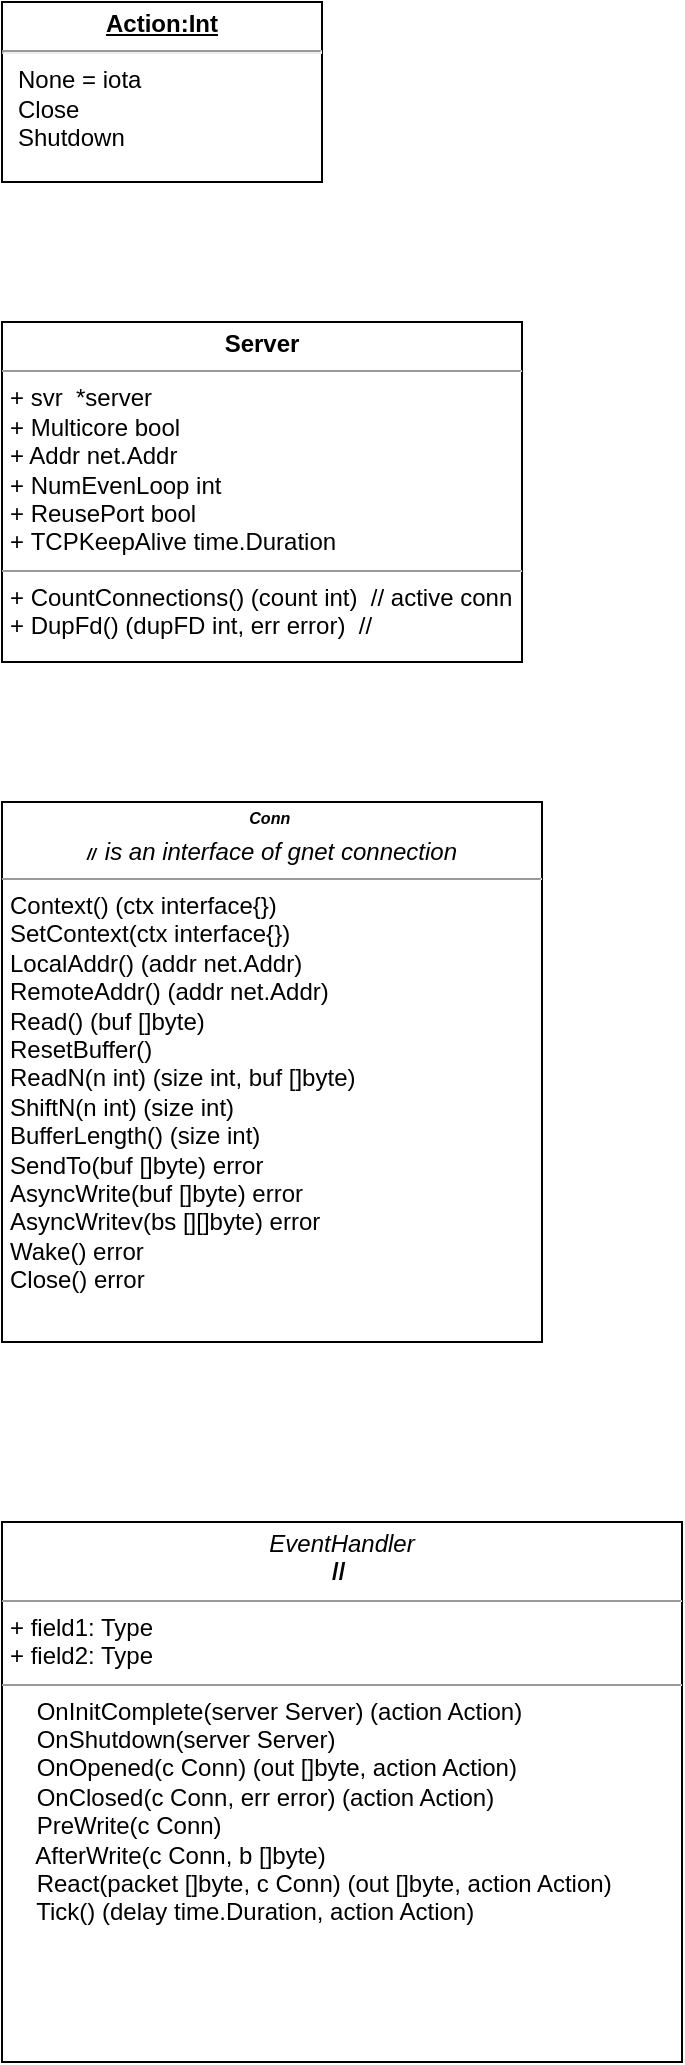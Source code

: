 <mxfile version="21.6.7" type="github">
  <diagram name="第 1 页" id="_s3Vy_xH6mA03k1N-w7L">
    <mxGraphModel dx="2027" dy="1135" grid="1" gridSize="10" guides="1" tooltips="1" connect="1" arrows="1" fold="1" page="1" pageScale="1" pageWidth="827" pageHeight="1169" math="0" shadow="0">
      <root>
        <mxCell id="0" />
        <mxCell id="1" parent="0" />
        <mxCell id="7dq6yg26-4eVo-DLa-nd-7" value="&lt;p style=&quot;margin:0px;margin-top:4px;text-align:center;text-decoration:underline;&quot;&gt;&lt;b&gt;Action:Int&lt;/b&gt;&lt;/p&gt;&lt;hr&gt;&lt;p style=&quot;margin:0px;margin-left:8px;&quot;&gt;None = iota&lt;br&gt;Close&lt;br&gt;Shutdown&lt;/p&gt;" style="verticalAlign=top;align=left;overflow=fill;fontSize=12;fontFamily=Helvetica;html=1;whiteSpace=wrap;" vertex="1" parent="1">
          <mxGeometry x="140" y="30" width="160" height="90" as="geometry" />
        </mxCell>
        <mxCell id="7dq6yg26-4eVo-DLa-nd-14" value="&lt;p style=&quot;margin:0px;margin-top:4px;text-align:center;&quot;&gt;&lt;b&gt;Server&lt;/b&gt;&lt;/p&gt;&lt;hr size=&quot;1&quot;&gt;&lt;p style=&quot;margin:0px;margin-left:4px;&quot;&gt;+&amp;nbsp;svr&amp;nbsp; *server&lt;/p&gt;&lt;p style=&quot;margin:0px;margin-left:4px;&quot;&gt;+ Multicore bool&lt;/p&gt;&lt;p style=&quot;margin:0px;margin-left:4px;&quot;&gt;+ Addr net.Addr&lt;/p&gt;&lt;p style=&quot;margin:0px;margin-left:4px;&quot;&gt;+ NumEvenLoop int&lt;/p&gt;&lt;p style=&quot;margin:0px;margin-left:4px;&quot;&gt;+ ReusePort bool&lt;/p&gt;&lt;p style=&quot;margin:0px;margin-left:4px;&quot;&gt;+&amp;nbsp;TCPKeepAlive time.Duration&lt;/p&gt;&lt;hr size=&quot;1&quot;&gt;&lt;p style=&quot;margin:0px;margin-left:4px;&quot;&gt;+ CountConnections()&amp;nbsp;(count int)&amp;nbsp; // active conn&lt;/p&gt;&lt;p style=&quot;margin:0px;margin-left:4px;&quot;&gt;+ DupFd() (dupFD int, err error)&amp;nbsp; //&amp;nbsp;&lt;br&gt;&lt;/p&gt;" style="verticalAlign=top;align=left;overflow=fill;fontSize=12;fontFamily=Helvetica;html=1;whiteSpace=wrap;" vertex="1" parent="1">
          <mxGeometry x="140" y="190" width="260" height="170" as="geometry" />
        </mxCell>
        <mxCell id="7dq6yg26-4eVo-DLa-nd-15" value="&lt;h6 style=&quot;margin:0px;margin-top:4px;text-align:center;&quot;&gt;&lt;i&gt;Conn&amp;nbsp;&lt;/i&gt;&lt;/h6&gt;&lt;h6 style=&quot;margin:0px;margin-top:4px;text-align:center;&quot;&gt;&lt;i&gt;//&amp;nbsp;&amp;nbsp;&lt;/i&gt;&lt;i style=&quot;background-color: initial; font-size: 12px; font-weight: normal;&quot;&gt;is an interface of gnet connection&lt;/i&gt;&lt;/h6&gt;&lt;hr size=&quot;1&quot;&gt;&lt;p style=&quot;margin:0px;margin-left:4px;&quot;&gt;Context() (ctx interface{})&lt;/p&gt;&lt;p style=&quot;margin:0px;margin-left:4px;&quot;&gt;SetContext(ctx interface{})&lt;/p&gt;&lt;p style=&quot;margin:0px;margin-left:4px;&quot;&gt;LocalAddr() (addr net.Addr)&lt;/p&gt;&lt;p style=&quot;margin:0px;margin-left:4px;&quot;&gt;RemoteAddr() (addr net.Addr)&lt;/p&gt;&lt;p style=&quot;margin:0px;margin-left:4px;&quot;&gt;Read() (buf []byte)&lt;/p&gt;&lt;p style=&quot;margin:0px;margin-left:4px;&quot;&gt;ResetBuffer()&lt;/p&gt;&lt;p style=&quot;margin:0px;margin-left:4px;&quot;&gt;ReadN(n int) (size int, buf []byte)&lt;/p&gt;&lt;p style=&quot;margin:0px;margin-left:4px;&quot;&gt;ShiftN(n int) (size int)&lt;/p&gt;&lt;p style=&quot;margin:0px;margin-left:4px;&quot;&gt;BufferLength() (size int)&lt;/p&gt;&lt;p style=&quot;margin:0px;margin-left:4px;&quot;&gt;SendTo(buf []byte) error&lt;/p&gt;&lt;p style=&quot;margin:0px;margin-left:4px;&quot;&gt;AsyncWrite(buf []byte) error&lt;/p&gt;&lt;p style=&quot;margin:0px;margin-left:4px;&quot;&gt;AsyncWritev(bs [][]byte) error&lt;/p&gt;&lt;p style=&quot;margin:0px;margin-left:4px;&quot;&gt;Wake() error&lt;/p&gt;&lt;p style=&quot;margin:0px;margin-left:4px;&quot;&gt;Close() error&lt;/p&gt;&lt;div&gt;&lt;br&gt;&lt;/div&gt;" style="verticalAlign=top;align=left;overflow=fill;fontSize=12;fontFamily=Helvetica;html=1;whiteSpace=wrap;" vertex="1" parent="1">
          <mxGeometry x="140" y="430" width="270" height="270" as="geometry" />
        </mxCell>
        <mxCell id="7dq6yg26-4eVo-DLa-nd-16" value="&lt;p style=&quot;margin:0px;margin-top:4px;text-align:center;&quot;&gt;&lt;i&gt;EventHandler&lt;/i&gt;&lt;br&gt;&lt;b&gt;//&amp;nbsp;&lt;/b&gt;&lt;/p&gt;&lt;hr size=&quot;1&quot;&gt;&lt;p style=&quot;margin:0px;margin-left:4px;&quot;&gt;+ field1: Type&lt;br&gt;+ field2: Type&lt;/p&gt;&lt;hr size=&quot;1&quot;&gt;&lt;p style=&quot;margin:0px;margin-left:4px;&quot;&gt;&amp;nbsp; &amp;nbsp; OnInitComplete(server Server) (action Action)&lt;/p&gt;&lt;p style=&quot;margin:0px;margin-left:4px;&quot;&gt;&amp;nbsp; &amp;nbsp; OnShutdown(server Server)&lt;/p&gt;&lt;p style=&quot;margin:0px;margin-left:4px;&quot;&gt;&amp;nbsp; &amp;nbsp; OnOpened(c Conn) (out []byte, action Action)&lt;/p&gt;&lt;p style=&quot;margin:0px;margin-left:4px;&quot;&gt;&amp;nbsp; &amp;nbsp; OnClosed(c Conn, err error) (action Action)&lt;/p&gt;&lt;p style=&quot;margin:0px;margin-left:4px;&quot;&gt;&amp;nbsp; &amp;nbsp; PreWrite(c Conn)&lt;/p&gt;&lt;p style=&quot;margin:0px;margin-left:4px;&quot;&gt;&amp;nbsp; &amp;nbsp; AfterWrite(c Conn, b []byte)&lt;/p&gt;&lt;p style=&quot;margin:0px;margin-left:4px;&quot;&gt;&amp;nbsp; &amp;nbsp; React(packet []byte, c Conn) (out []byte, action Action)&lt;/p&gt;&lt;p style=&quot;margin:0px;margin-left:4px;&quot;&gt;&amp;nbsp; &amp;nbsp; Tick() (delay time.Duration, action Action)&lt;/p&gt;" style="verticalAlign=top;align=left;overflow=fill;fontSize=12;fontFamily=Helvetica;html=1;whiteSpace=wrap;" vertex="1" parent="1">
          <mxGeometry x="140" y="790" width="340" height="270" as="geometry" />
        </mxCell>
      </root>
    </mxGraphModel>
  </diagram>
</mxfile>
